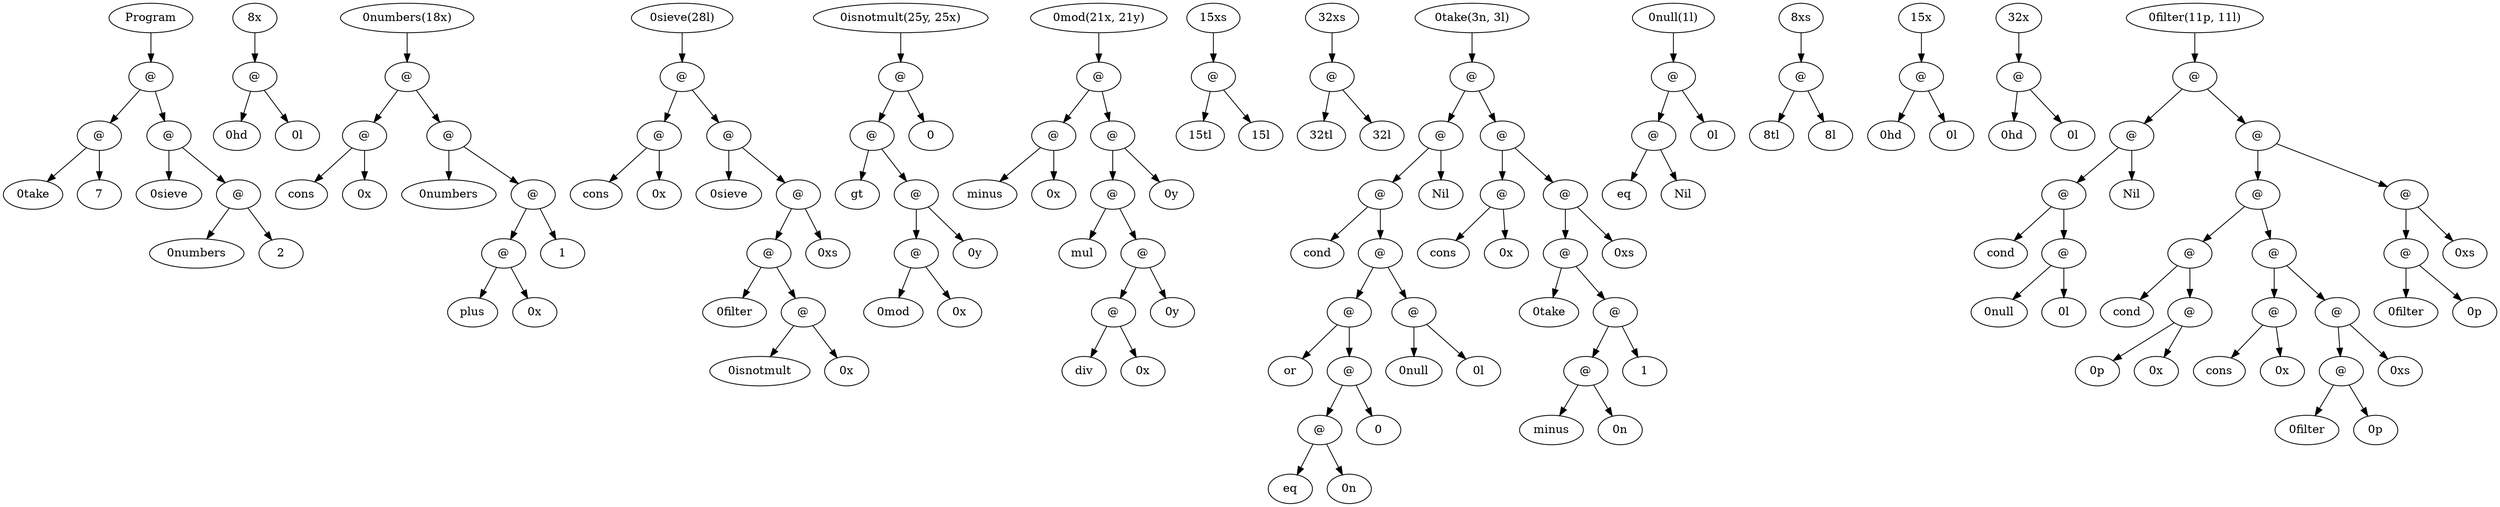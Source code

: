 digraph ParseTree {
  node1 [label="Program"];
  node2 [label="@"];
  node3 [label="@"];
  node4 [label="0take"];
  node5 [label="7"];
  node3 -> node4;
  node3 -> node5;
  node6 [label="@"];
  node7 [label="0sieve"];
  node8 [label="@"];
  node9 [label="0numbers"];
  node10 [label="2"];
  node8 -> node9;
  node8 -> node10;
  node6 -> node7;
  node6 -> node8;
  node2 -> node3;
  node2 -> node6;
  node1 -> node2;
  node11 [label="8x"];
  node12 [label="@"];
  node13 [label="0hd"];
  node14 [label="0l"];
  node12 -> node13;
  node12 -> node14;
  node11 -> node12;
  node15 [label="0numbers(18x)"];
  node16 [label="@"];
  node17 [label="@"];
  node18 [label="cons"];
  node19 [label="0x"];
  node17 -> node18;
  node17 -> node19;
  node20 [label="@"];
  node21 [label="0numbers"];
  node22 [label="@"];
  node23 [label="@"];
  node24 [label="plus"];
  node25 [label="0x"];
  node23 -> node24;
  node23 -> node25;
  node26 [label="1"];
  node22 -> node23;
  node22 -> node26;
  node20 -> node21;
  node20 -> node22;
  node16 -> node17;
  node16 -> node20;
  node15 -> node16;
  node27 [label="0sieve(28l)"];
  node28 [label="@"];
  node29 [label="@"];
  node30 [label="cons"];
  node31 [label="0x"];
  node29 -> node30;
  node29 -> node31;
  node32 [label="@"];
  node33 [label="0sieve"];
  node34 [label="@"];
  node35 [label="@"];
  node36 [label="0filter"];
  node37 [label="@"];
  node38 [label="0isnotmult"];
  node39 [label="0x"];
  node37 -> node38;
  node37 -> node39;
  node35 -> node36;
  node35 -> node37;
  node40 [label="0xs"];
  node34 -> node35;
  node34 -> node40;
  node32 -> node33;
  node32 -> node34;
  node28 -> node29;
  node28 -> node32;
  node27 -> node28;
  node41 [label="0isnotmult(25y, 25x)"];
  node42 [label="@"];
  node43 [label="@"];
  node44 [label="gt"];
  node45 [label="@"];
  node46 [label="@"];
  node47 [label="0mod"];
  node48 [label="0x"];
  node46 -> node47;
  node46 -> node48;
  node49 [label="0y"];
  node45 -> node46;
  node45 -> node49;
  node43 -> node44;
  node43 -> node45;
  node50 [label="0"];
  node42 -> node43;
  node42 -> node50;
  node41 -> node42;
  node51 [label="0mod(21x, 21y)"];
  node52 [label="@"];
  node53 [label="@"];
  node54 [label="minus"];
  node55 [label="0x"];
  node53 -> node54;
  node53 -> node55;
  node56 [label="@"];
  node57 [label="@"];
  node58 [label="mul"];
  node59 [label="@"];
  node60 [label="@"];
  node61 [label="div"];
  node62 [label="0x"];
  node60 -> node61;
  node60 -> node62;
  node63 [label="0y"];
  node59 -> node60;
  node59 -> node63;
  node57 -> node58;
  node57 -> node59;
  node64 [label="0y"];
  node56 -> node57;
  node56 -> node64;
  node52 -> node53;
  node52 -> node56;
  node51 -> node52;
  node65 [label="15xs"];
  node66 [label="@"];
  node67 [label="15tl"];
  node68 [label="15l"];
  node66 -> node67;
  node66 -> node68;
  node65 -> node66;
  node69 [label="32xs"];
  node70 [label="@"];
  node71 [label="32tl"];
  node72 [label="32l"];
  node70 -> node71;
  node70 -> node72;
  node69 -> node70;
  node73 [label="0take(3n, 3l)"];
  node74 [label="@"];
  node75 [label="@"];
  node76 [label="@"];
  node77 [label="cond"];
  node78 [label="@"];
  node79 [label="@"];
  node80 [label="or"];
  node81 [label="@"];
  node82 [label="@"];
  node83 [label="eq"];
  node84 [label="0n"];
  node82 -> node83;
  node82 -> node84;
  node85 [label="0"];
  node81 -> node82;
  node81 -> node85;
  node79 -> node80;
  node79 -> node81;
  node86 [label="@"];
  node87 [label="0null"];
  node88 [label="0l"];
  node86 -> node87;
  node86 -> node88;
  node78 -> node79;
  node78 -> node86;
  node76 -> node77;
  node76 -> node78;
  node89 [label="Nil"];
  node75 -> node76;
  node75 -> node89;
  node90 [label="@"];
  node91 [label="@"];
  node92 [label="cons"];
  node93 [label="0x"];
  node91 -> node92;
  node91 -> node93;
  node94 [label="@"];
  node95 [label="@"];
  node96 [label="0take"];
  node97 [label="@"];
  node98 [label="@"];
  node99 [label="minus"];
  node100 [label="0n"];
  node98 -> node99;
  node98 -> node100;
  node101 [label="1"];
  node97 -> node98;
  node97 -> node101;
  node95 -> node96;
  node95 -> node97;
  node102 [label="0xs"];
  node94 -> node95;
  node94 -> node102;
  node90 -> node91;
  node90 -> node94;
  node74 -> node75;
  node74 -> node90;
  node73 -> node74;
  node103 [label="0null(1l)"];
  node104 [label="@"];
  node105 [label="@"];
  node106 [label="eq"];
  node107 [label="Nil"];
  node105 -> node106;
  node105 -> node107;
  node108 [label="0l"];
  node104 -> node105;
  node104 -> node108;
  node103 -> node104;
  node109 [label="8xs"];
  node110 [label="@"];
  node111 [label="8tl"];
  node112 [label="8l"];
  node110 -> node111;
  node110 -> node112;
  node109 -> node110;
  node113 [label="15x"];
  node114 [label="@"];
  node115 [label="0hd"];
  node116 [label="0l"];
  node114 -> node115;
  node114 -> node116;
  node113 -> node114;
  node117 [label="32x"];
  node118 [label="@"];
  node119 [label="0hd"];
  node120 [label="0l"];
  node118 -> node119;
  node118 -> node120;
  node117 -> node118;
  node121 [label="0filter(11p, 11l)"];
  node122 [label="@"];
  node123 [label="@"];
  node124 [label="@"];
  node125 [label="cond"];
  node126 [label="@"];
  node127 [label="0null"];
  node128 [label="0l"];
  node126 -> node127;
  node126 -> node128;
  node124 -> node125;
  node124 -> node126;
  node129 [label="Nil"];
  node123 -> node124;
  node123 -> node129;
  node130 [label="@"];
  node131 [label="@"];
  node132 [label="@"];
  node133 [label="cond"];
  node134 [label="@"];
  node135 [label="0p"];
  node136 [label="0x"];
  node134 -> node135;
  node134 -> node136;
  node132 -> node133;
  node132 -> node134;
  node137 [label="@"];
  node138 [label="@"];
  node139 [label="cons"];
  node140 [label="0x"];
  node138 -> node139;
  node138 -> node140;
  node141 [label="@"];
  node142 [label="@"];
  node143 [label="0filter"];
  node144 [label="0p"];
  node142 -> node143;
  node142 -> node144;
  node145 [label="0xs"];
  node141 -> node142;
  node141 -> node145;
  node137 -> node138;
  node137 -> node141;
  node131 -> node132;
  node131 -> node137;
  node146 [label="@"];
  node147 [label="@"];
  node148 [label="0filter"];
  node149 [label="0p"];
  node147 -> node148;
  node147 -> node149;
  node150 [label="0xs"];
  node146 -> node147;
  node146 -> node150;
  node130 -> node131;
  node130 -> node146;
  node122 -> node123;
  node122 -> node130;
  node121 -> node122;
}
